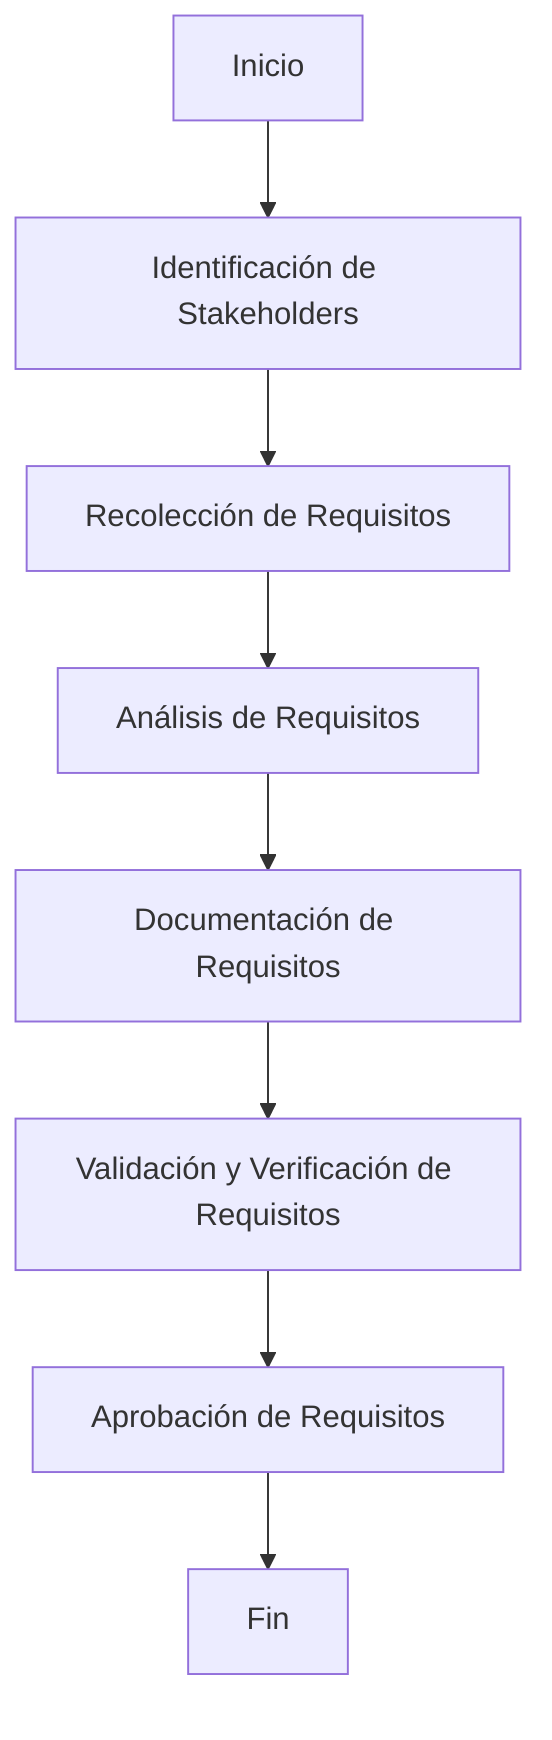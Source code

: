 flowchart TD
A[Inicio] --> B[Identificación de Stakeholders]
B --> C[Recolección de Requisitos]
C --> D[Análisis de Requisitos]
D --> E[Documentación de Requisitos]
E --> F[Validación y Verificación de Requisitos]
F --> G[Aprobación de Requisitos]
G --> H[Fin]